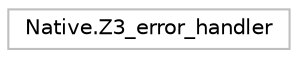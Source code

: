 digraph "Graphical Class Hierarchy"
{
  edge [fontname="Helvetica",fontsize="10",labelfontname="Helvetica",labelfontsize="10"];
  node [fontname="Helvetica",fontsize="10",shape=record];
  rankdir="LR";
  Node0 [label="Native.Z3_error_handler",height=0.2,width=0.4,color="grey75", fillcolor="white", style="filled"];
}
